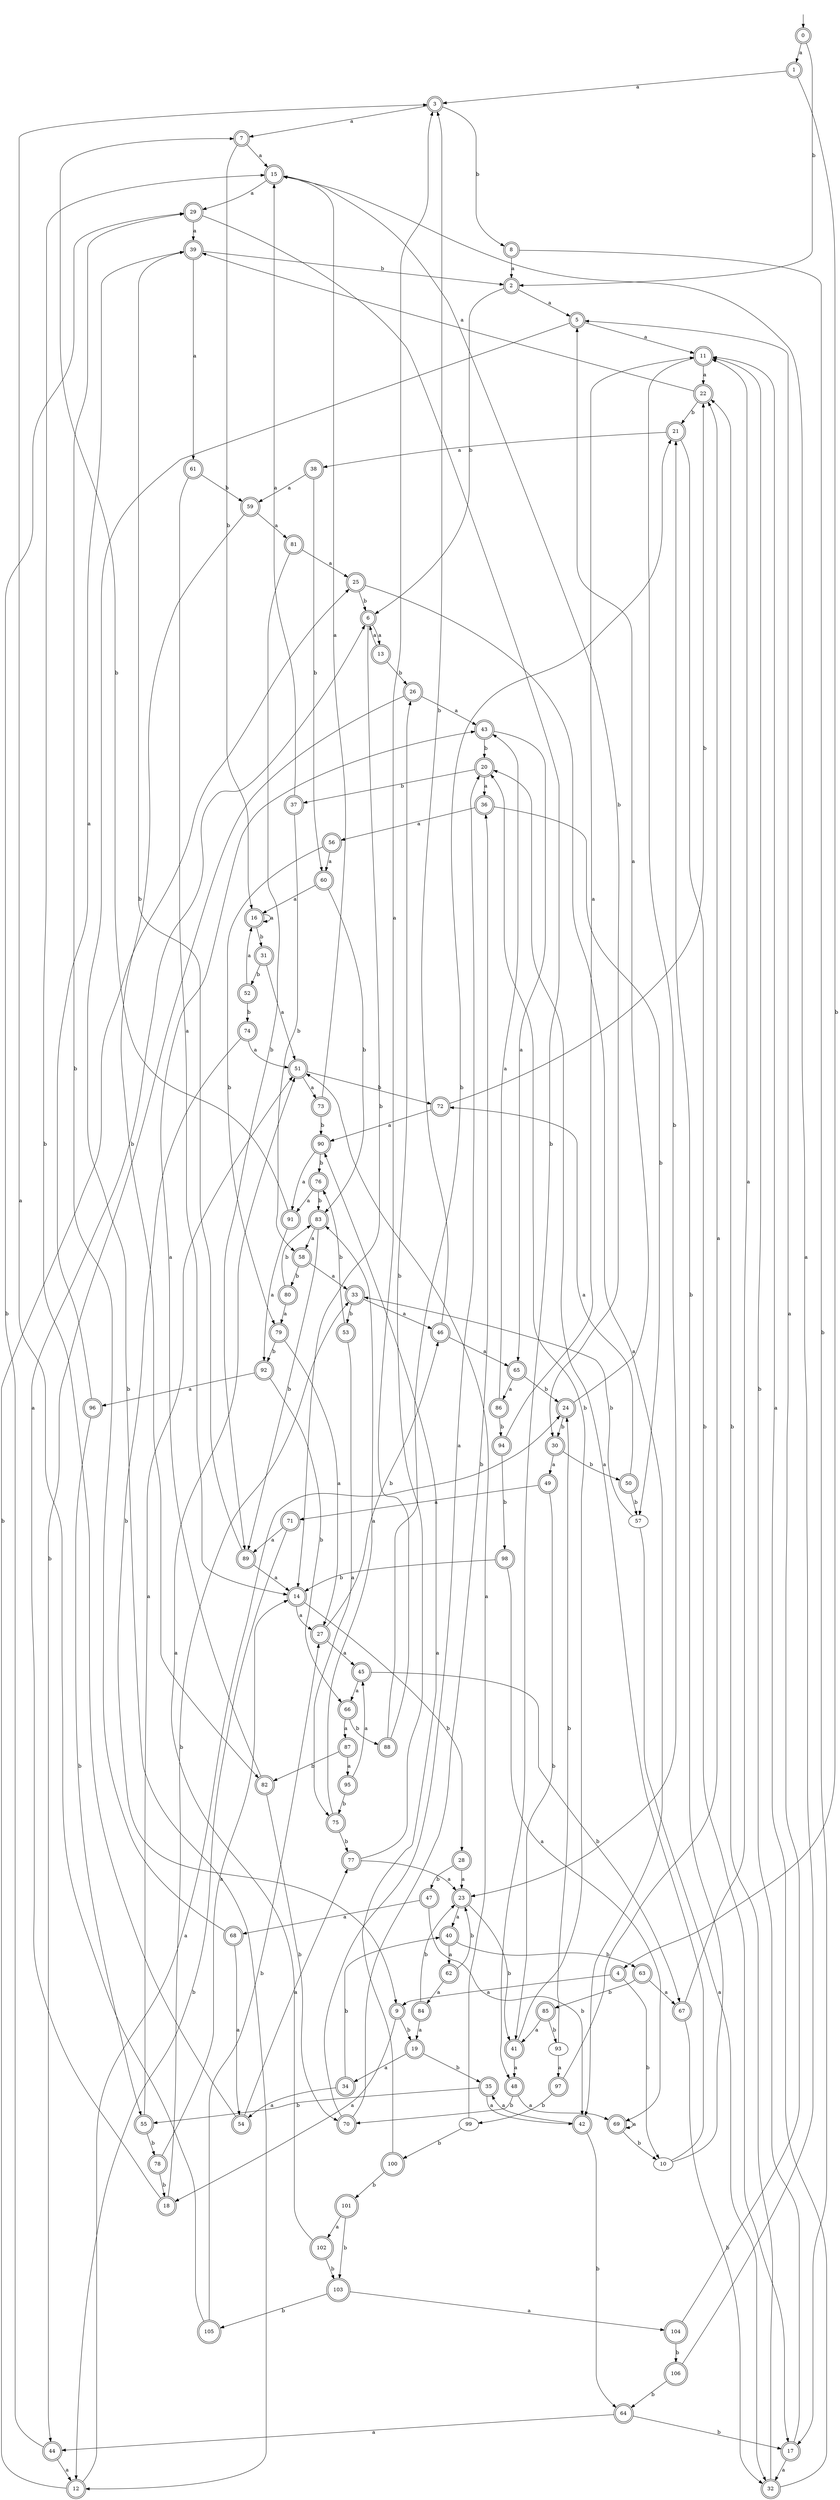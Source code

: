 digraph RandomDFA {
  __start0 [label="", shape=none];
  __start0 -> 0 [label=""];
  0 [shape=circle] [shape=doublecircle]
  0 -> 1 [label="a"]
  0 -> 2 [label="b"]
  1 [shape=doublecircle]
  1 -> 3 [label="a"]
  1 -> 4 [label="b"]
  2 [shape=doublecircle]
  2 -> 5 [label="a"]
  2 -> 6 [label="b"]
  3 [shape=doublecircle]
  3 -> 7 [label="a"]
  3 -> 8 [label="b"]
  4 [shape=doublecircle]
  4 -> 9 [label="a"]
  4 -> 10 [label="b"]
  5 [shape=doublecircle]
  5 -> 11 [label="a"]
  5 -> 12 [label="b"]
  6 [shape=doublecircle]
  6 -> 13 [label="a"]
  6 -> 14 [label="b"]
  7 [shape=doublecircle]
  7 -> 15 [label="a"]
  7 -> 16 [label="b"]
  8 [shape=doublecircle]
  8 -> 2 [label="a"]
  8 -> 17 [label="b"]
  9 [shape=doublecircle]
  9 -> 18 [label="a"]
  9 -> 19 [label="b"]
  10
  10 -> 20 [label="a"]
  10 -> 21 [label="b"]
  11 [shape=doublecircle]
  11 -> 22 [label="a"]
  11 -> 23 [label="b"]
  12 [shape=doublecircle]
  12 -> 24 [label="a"]
  12 -> 25 [label="b"]
  13 [shape=doublecircle]
  13 -> 6 [label="a"]
  13 -> 26 [label="b"]
  14 [shape=doublecircle]
  14 -> 27 [label="a"]
  14 -> 28 [label="b"]
  15 [shape=doublecircle]
  15 -> 29 [label="a"]
  15 -> 30 [label="b"]
  16 [shape=doublecircle]
  16 -> 16 [label="a"]
  16 -> 31 [label="b"]
  17 [shape=doublecircle]
  17 -> 32 [label="a"]
  17 -> 11 [label="b"]
  18 [shape=doublecircle]
  18 -> 6 [label="a"]
  18 -> 33 [label="b"]
  19 [shape=doublecircle]
  19 -> 34 [label="a"]
  19 -> 35 [label="b"]
  20 [shape=doublecircle]
  20 -> 36 [label="a"]
  20 -> 37 [label="b"]
  21 [shape=doublecircle]
  21 -> 38 [label="a"]
  21 -> 17 [label="b"]
  22 [shape=doublecircle]
  22 -> 39 [label="a"]
  22 -> 21 [label="b"]
  23 [shape=doublecircle]
  23 -> 40 [label="a"]
  23 -> 41 [label="b"]
  24 [shape=doublecircle]
  24 -> 5 [label="a"]
  24 -> 30 [label="b"]
  25 [shape=doublecircle]
  25 -> 42 [label="a"]
  25 -> 6 [label="b"]
  26 [shape=doublecircle]
  26 -> 43 [label="a"]
  26 -> 44 [label="b"]
  27 [shape=doublecircle]
  27 -> 45 [label="a"]
  27 -> 46 [label="b"]
  28 [shape=doublecircle]
  28 -> 23 [label="a"]
  28 -> 47 [label="b"]
  29 [shape=doublecircle]
  29 -> 39 [label="a"]
  29 -> 48 [label="b"]
  30 [shape=doublecircle]
  30 -> 49 [label="a"]
  30 -> 50 [label="b"]
  31 [shape=doublecircle]
  31 -> 51 [label="a"]
  31 -> 52 [label="b"]
  32 [shape=doublecircle]
  32 -> 11 [label="a"]
  32 -> 22 [label="b"]
  33 [shape=doublecircle]
  33 -> 46 [label="a"]
  33 -> 53 [label="b"]
  34 [shape=doublecircle]
  34 -> 54 [label="a"]
  34 -> 40 [label="b"]
  35 [shape=doublecircle]
  35 -> 42 [label="a"]
  35 -> 55 [label="b"]
  36 [shape=doublecircle]
  36 -> 56 [label="a"]
  36 -> 57 [label="b"]
  37 [shape=doublecircle]
  37 -> 15 [label="a"]
  37 -> 58 [label="b"]
  38 [shape=doublecircle]
  38 -> 59 [label="a"]
  38 -> 60 [label="b"]
  39 [shape=doublecircle]
  39 -> 61 [label="a"]
  39 -> 2 [label="b"]
  40 [shape=doublecircle]
  40 -> 62 [label="a"]
  40 -> 63 [label="b"]
  41 [shape=doublecircle]
  41 -> 48 [label="a"]
  41 -> 20 [label="b"]
  42 [shape=doublecircle]
  42 -> 35 [label="a"]
  42 -> 64 [label="b"]
  43 [shape=doublecircle]
  43 -> 65 [label="a"]
  43 -> 20 [label="b"]
  44 [shape=doublecircle]
  44 -> 12 [label="a"]
  44 -> 29 [label="b"]
  45 [shape=doublecircle]
  45 -> 66 [label="a"]
  45 -> 67 [label="b"]
  46 [shape=doublecircle]
  46 -> 65 [label="a"]
  46 -> 3 [label="b"]
  47 [shape=doublecircle]
  47 -> 68 [label="a"]
  47 -> 42 [label="b"]
  48 [shape=doublecircle]
  48 -> 69 [label="a"]
  48 -> 70 [label="b"]
  49 [shape=doublecircle]
  49 -> 71 [label="a"]
  49 -> 41 [label="b"]
  50 [shape=doublecircle]
  50 -> 72 [label="a"]
  50 -> 57 [label="b"]
  51 [shape=doublecircle]
  51 -> 73 [label="a"]
  51 -> 72 [label="b"]
  52 [shape=doublecircle]
  52 -> 16 [label="a"]
  52 -> 74 [label="b"]
  53 [shape=doublecircle]
  53 -> 75 [label="a"]
  53 -> 76 [label="b"]
  54 [shape=doublecircle]
  54 -> 77 [label="a"]
  54 -> 15 [label="b"]
  55 [shape=doublecircle]
  55 -> 51 [label="a"]
  55 -> 78 [label="b"]
  56 [shape=doublecircle]
  56 -> 60 [label="a"]
  56 -> 79 [label="b"]
  57
  57 -> 32 [label="a"]
  57 -> 33 [label="b"]
  58 [shape=doublecircle]
  58 -> 33 [label="a"]
  58 -> 80 [label="b"]
  59 [shape=doublecircle]
  59 -> 81 [label="a"]
  59 -> 82 [label="b"]
  60 [shape=doublecircle]
  60 -> 16 [label="a"]
  60 -> 83 [label="b"]
  61 [shape=doublecircle]
  61 -> 14 [label="a"]
  61 -> 59 [label="b"]
  62 [shape=doublecircle]
  62 -> 84 [label="a"]
  62 -> 23 [label="b"]
  63 [shape=doublecircle]
  63 -> 67 [label="a"]
  63 -> 85 [label="b"]
  64 [shape=doublecircle]
  64 -> 44 [label="a"]
  64 -> 17 [label="b"]
  65 [shape=doublecircle]
  65 -> 86 [label="a"]
  65 -> 24 [label="b"]
  66 [shape=doublecircle]
  66 -> 87 [label="a"]
  66 -> 88 [label="b"]
  67 [shape=doublecircle]
  67 -> 11 [label="a"]
  67 -> 32 [label="b"]
  68 [shape=doublecircle]
  68 -> 54 [label="a"]
  68 -> 29 [label="b"]
  69 [shape=doublecircle]
  69 -> 69 [label="a"]
  69 -> 10 [label="b"]
  70 [shape=doublecircle]
  70 -> 20 [label="a"]
  70 -> 36 [label="b"]
  71 [shape=doublecircle]
  71 -> 89 [label="a"]
  71 -> 12 [label="b"]
  72 [shape=doublecircle]
  72 -> 90 [label="a"]
  72 -> 22 [label="b"]
  73 [shape=doublecircle]
  73 -> 15 [label="a"]
  73 -> 90 [label="b"]
  74 [shape=doublecircle]
  74 -> 51 [label="a"]
  74 -> 9 [label="b"]
  75 [shape=doublecircle]
  75 -> 83 [label="a"]
  75 -> 77 [label="b"]
  76 [shape=doublecircle]
  76 -> 91 [label="a"]
  76 -> 83 [label="b"]
  77 [shape=doublecircle]
  77 -> 23 [label="a"]
  77 -> 26 [label="b"]
  78 [shape=doublecircle]
  78 -> 14 [label="a"]
  78 -> 18 [label="b"]
  79 [shape=doublecircle]
  79 -> 27 [label="a"]
  79 -> 92 [label="b"]
  80 [shape=doublecircle]
  80 -> 79 [label="a"]
  80 -> 83 [label="b"]
  81 [shape=doublecircle]
  81 -> 25 [label="a"]
  81 -> 89 [label="b"]
  82 [shape=doublecircle]
  82 -> 43 [label="a"]
  82 -> 70 [label="b"]
  83 [shape=doublecircle]
  83 -> 58 [label="a"]
  83 -> 89 [label="b"]
  84 [shape=doublecircle]
  84 -> 19 [label="a"]
  84 -> 23 [label="b"]
  85 [shape=doublecircle]
  85 -> 41 [label="a"]
  85 -> 93 [label="b"]
  86 [shape=doublecircle]
  86 -> 43 [label="a"]
  86 -> 94 [label="b"]
  87 [shape=doublecircle]
  87 -> 95 [label="a"]
  87 -> 82 [label="b"]
  88 [shape=doublecircle]
  88 -> 3 [label="a"]
  88 -> 21 [label="b"]
  89 [shape=doublecircle]
  89 -> 14 [label="a"]
  89 -> 39 [label="b"]
  90 [shape=doublecircle]
  90 -> 91 [label="a"]
  90 -> 76 [label="b"]
  91 [shape=doublecircle]
  91 -> 92 [label="a"]
  91 -> 7 [label="b"]
  92 [shape=doublecircle]
  92 -> 96 [label="a"]
  92 -> 66 [label="b"]
  93
  93 -> 97 [label="a"]
  93 -> 24 [label="b"]
  94 [shape=doublecircle]
  94 -> 11 [label="a"]
  94 -> 98 [label="b"]
  95 [shape=doublecircle]
  95 -> 45 [label="a"]
  95 -> 75 [label="b"]
  96 [shape=doublecircle]
  96 -> 39 [label="a"]
  96 -> 55 [label="b"]
  97 [shape=doublecircle]
  97 -> 22 [label="a"]
  97 -> 99 [label="b"]
  98 [shape=doublecircle]
  98 -> 69 [label="a"]
  98 -> 14 [label="b"]
  99
  99 -> 51 [label="a"]
  99 -> 100 [label="b"]
  100 [shape=doublecircle]
  100 -> 90 [label="a"]
  100 -> 101 [label="b"]
  101 [shape=doublecircle]
  101 -> 102 [label="a"]
  101 -> 103 [label="b"]
  102 [shape=doublecircle]
  102 -> 51 [label="a"]
  102 -> 103 [label="b"]
  103 [shape=doublecircle]
  103 -> 104 [label="a"]
  103 -> 105 [label="b"]
  104 [shape=doublecircle]
  104 -> 5 [label="a"]
  104 -> 106 [label="b"]
  105 [shape=doublecircle]
  105 -> 3 [label="a"]
  105 -> 27 [label="b"]
  106 [shape=doublecircle]
  106 -> 15 [label="a"]
  106 -> 64 [label="b"]
}
